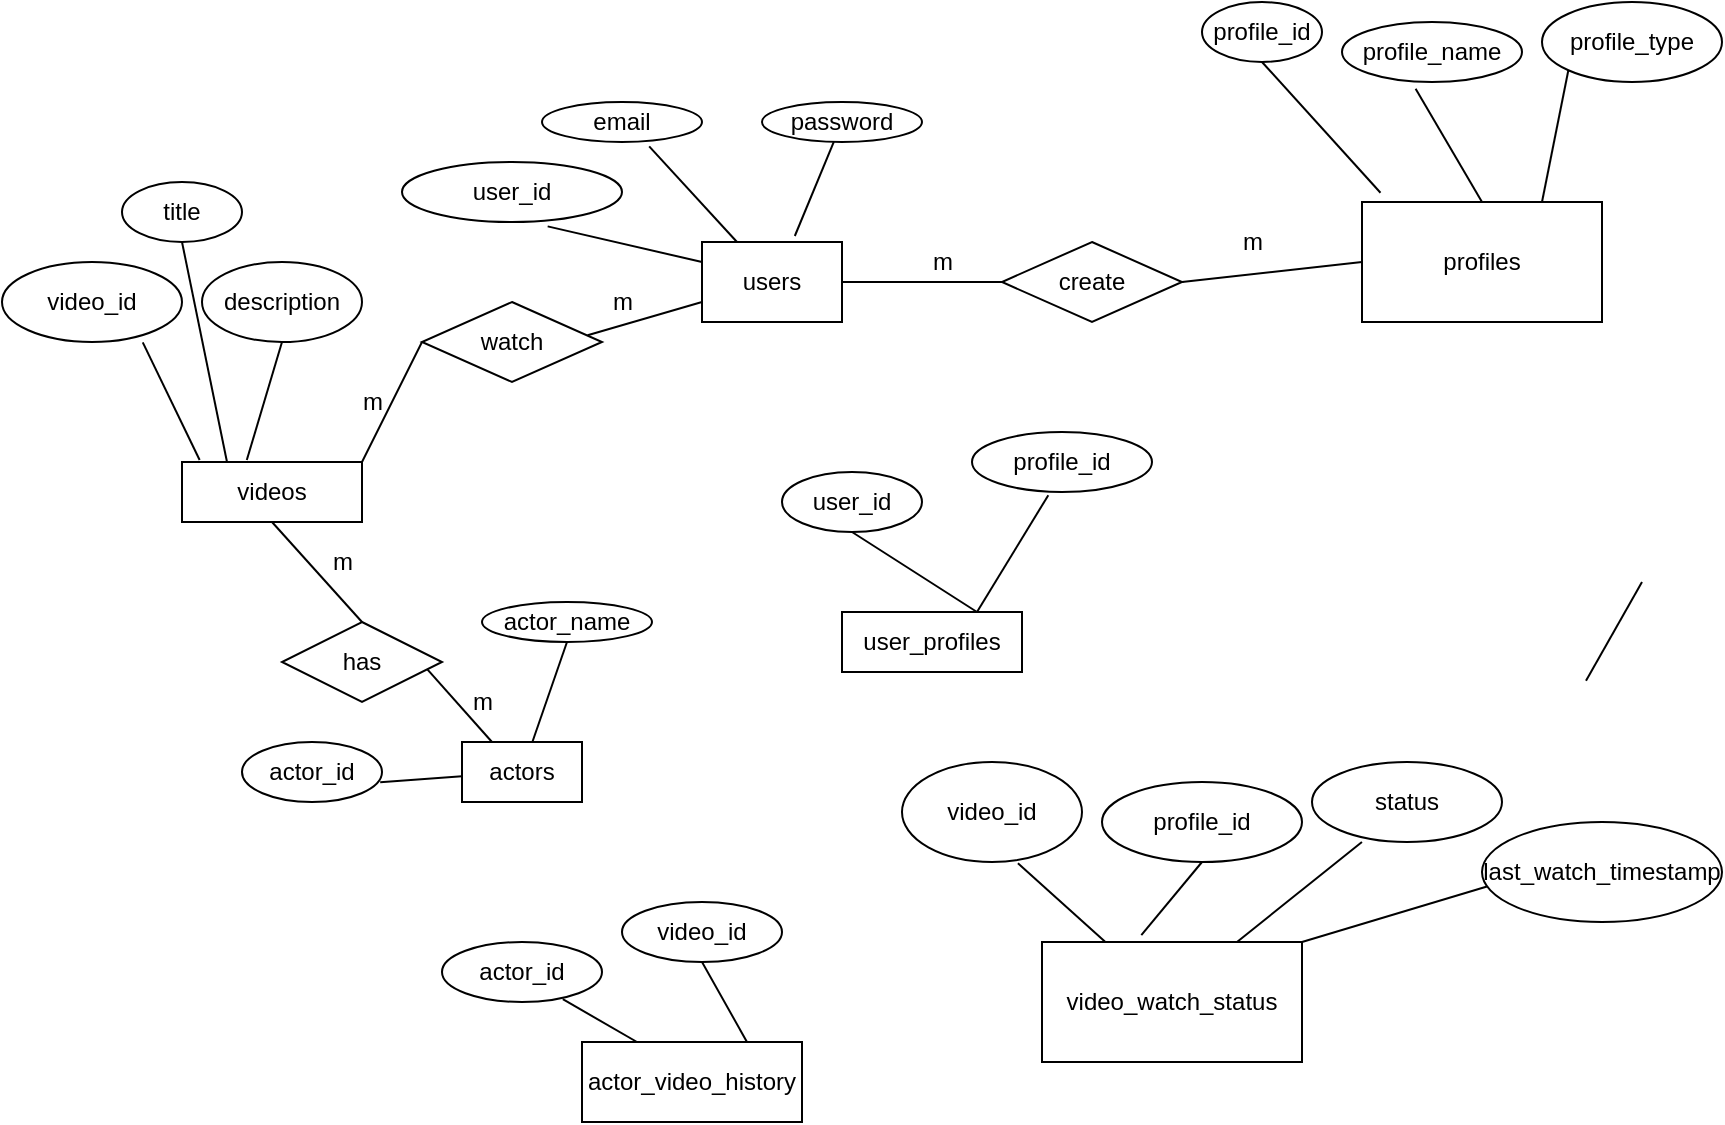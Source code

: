 <mxfile version="20.7.4" type="device"><diagram id="UzgW7ie5Z8y6948A95CD" name="Page-1"><mxGraphModel dx="1854" dy="1641" grid="1" gridSize="10" guides="1" tooltips="1" connect="1" arrows="1" fold="1" page="1" pageScale="1" pageWidth="850" pageHeight="1100" math="0" shadow="0"><root><mxCell id="0"/><mxCell id="1" parent="0"/><mxCell id="WosVMvKOJ82nyJ6CTL19-1" value="videos" style="rounded=0;whiteSpace=wrap;html=1;" vertex="1" parent="1"><mxGeometry y="190" width="90" height="30" as="geometry"/></mxCell><mxCell id="WosVMvKOJ82nyJ6CTL19-2" value="actor_video_history" style="rounded=0;whiteSpace=wrap;html=1;" vertex="1" parent="1"><mxGeometry x="200" y="480" width="110" height="40" as="geometry"/></mxCell><mxCell id="WosVMvKOJ82nyJ6CTL19-4" value="profiles" style="rounded=0;whiteSpace=wrap;html=1;" vertex="1" parent="1"><mxGeometry x="590" y="60" width="120" height="60" as="geometry"/></mxCell><mxCell id="WosVMvKOJ82nyJ6CTL19-5" value="users" style="rounded=0;whiteSpace=wrap;html=1;" vertex="1" parent="1"><mxGeometry x="260" y="80" width="70" height="40" as="geometry"/></mxCell><mxCell id="WosVMvKOJ82nyJ6CTL19-8" value="email" style="ellipse;whiteSpace=wrap;html=1;" vertex="1" parent="1"><mxGeometry x="180" y="10" width="80" height="20" as="geometry"/></mxCell><mxCell id="WosVMvKOJ82nyJ6CTL19-9" value="password" style="ellipse;whiteSpace=wrap;html=1;" vertex="1" parent="1"><mxGeometry x="290" y="10" width="80" height="20" as="geometry"/></mxCell><mxCell id="WosVMvKOJ82nyJ6CTL19-10" value="" style="endArrow=none;html=1;rounded=0;entryX=0.67;entryY=1.11;entryDx=0;entryDy=0;entryPerimeter=0;exitX=0.25;exitY=0;exitDx=0;exitDy=0;" edge="1" parent="1" source="WosVMvKOJ82nyJ6CTL19-5" target="WosVMvKOJ82nyJ6CTL19-8"><mxGeometry width="50" height="50" relative="1" as="geometry"><mxPoint x="400" y="220" as="sourcePoint"/><mxPoint x="450" y="170" as="targetPoint"/></mxGeometry></mxCell><mxCell id="WosVMvKOJ82nyJ6CTL19-11" value="" style="endArrow=none;html=1;rounded=0;exitX=0.663;exitY=-0.075;exitDx=0;exitDy=0;exitPerimeter=0;" edge="1" parent="1" source="WosVMvKOJ82nyJ6CTL19-5" target="WosVMvKOJ82nyJ6CTL19-9"><mxGeometry width="50" height="50" relative="1" as="geometry"><mxPoint x="287.5" y="90" as="sourcePoint"/><mxPoint x="243.6" y="42.2" as="targetPoint"/></mxGeometry></mxCell><mxCell id="WosVMvKOJ82nyJ6CTL19-12" value="user_profiles" style="rounded=0;whiteSpace=wrap;html=1;" vertex="1" parent="1"><mxGeometry x="330" y="265" width="90" height="30" as="geometry"/></mxCell><mxCell id="WosVMvKOJ82nyJ6CTL19-13" value="profile_id" style="ellipse;whiteSpace=wrap;html=1;" vertex="1" parent="1"><mxGeometry x="395" y="175" width="90" height="30" as="geometry"/></mxCell><mxCell id="WosVMvKOJ82nyJ6CTL19-16" value="profile_id" style="ellipse;whiteSpace=wrap;html=1;" vertex="1" parent="1"><mxGeometry x="510" y="-40" width="60" height="30" as="geometry"/></mxCell><mxCell id="WosVMvKOJ82nyJ6CTL19-17" value="user_id" style="ellipse;whiteSpace=wrap;html=1;" vertex="1" parent="1"><mxGeometry x="300" y="195" width="70" height="30" as="geometry"/></mxCell><mxCell id="WosVMvKOJ82nyJ6CTL19-20" value="" style="endArrow=none;html=1;rounded=0;exitX=0.75;exitY=0;exitDx=0;exitDy=0;entryX=0.424;entryY=1.053;entryDx=0;entryDy=0;entryPerimeter=0;" edge="1" parent="1" source="WosVMvKOJ82nyJ6CTL19-12" target="WosVMvKOJ82nyJ6CTL19-13"><mxGeometry width="50" height="50" relative="1" as="geometry"><mxPoint x="400" y="230" as="sourcePoint"/><mxPoint x="450" y="180" as="targetPoint"/></mxGeometry></mxCell><mxCell id="WosVMvKOJ82nyJ6CTL19-21" value="" style="endArrow=none;html=1;rounded=0;entryX=0.5;entryY=1;entryDx=0;entryDy=0;exitX=0.75;exitY=0;exitDx=0;exitDy=0;" edge="1" parent="1" source="WosVMvKOJ82nyJ6CTL19-12" target="WosVMvKOJ82nyJ6CTL19-17"><mxGeometry width="50" height="50" relative="1" as="geometry"><mxPoint x="400" y="230" as="sourcePoint"/><mxPoint x="450" y="180" as="targetPoint"/></mxGeometry></mxCell><mxCell id="WosVMvKOJ82nyJ6CTL19-22" value="profile_name" style="ellipse;whiteSpace=wrap;html=1;" vertex="1" parent="1"><mxGeometry x="580" y="-30" width="90" height="30" as="geometry"/></mxCell><mxCell id="WosVMvKOJ82nyJ6CTL19-23" value="profile_type" style="ellipse;whiteSpace=wrap;html=1;" vertex="1" parent="1"><mxGeometry x="680" y="-40" width="90" height="40" as="geometry"/></mxCell><mxCell id="WosVMvKOJ82nyJ6CTL19-24" value="" style="endArrow=none;html=1;rounded=0;entryX=0.5;entryY=1;entryDx=0;entryDy=0;exitX=0.077;exitY=-0.077;exitDx=0;exitDy=0;exitPerimeter=0;" edge="1" parent="1" source="WosVMvKOJ82nyJ6CTL19-4" target="WosVMvKOJ82nyJ6CTL19-16"><mxGeometry width="50" height="50" relative="1" as="geometry"><mxPoint x="400" y="230" as="sourcePoint"/><mxPoint x="450" y="180" as="targetPoint"/></mxGeometry></mxCell><mxCell id="WosVMvKOJ82nyJ6CTL19-25" value="" style="endArrow=none;html=1;rounded=0;exitX=0.5;exitY=0;exitDx=0;exitDy=0;entryX=0.409;entryY=1.113;entryDx=0;entryDy=0;entryPerimeter=0;" edge="1" parent="1" source="WosVMvKOJ82nyJ6CTL19-4" target="WosVMvKOJ82nyJ6CTL19-22"><mxGeometry width="50" height="50" relative="1" as="geometry"><mxPoint x="400" y="230" as="sourcePoint"/><mxPoint x="450" y="180" as="targetPoint"/></mxGeometry></mxCell><mxCell id="WosVMvKOJ82nyJ6CTL19-26" value="" style="endArrow=none;html=1;rounded=0;exitX=0.75;exitY=0;exitDx=0;exitDy=0;entryX=0;entryY=1;entryDx=0;entryDy=0;" edge="1" parent="1" source="WosVMvKOJ82nyJ6CTL19-4" target="WosVMvKOJ82nyJ6CTL19-23"><mxGeometry width="50" height="50" relative="1" as="geometry"><mxPoint x="400" y="230" as="sourcePoint"/><mxPoint x="450" y="180" as="targetPoint"/></mxGeometry></mxCell><mxCell id="WosVMvKOJ82nyJ6CTL19-27" value="" style="endArrow=none;html=1;rounded=0;entryX=0.25;entryY=0;entryDx=0;entryDy=0;exitX=0.5;exitY=1;exitDx=0;exitDy=0;" edge="1" parent="1" source="WosVMvKOJ82nyJ6CTL19-28" target="WosVMvKOJ82nyJ6CTL19-1"><mxGeometry x="-1" y="-16" width="50" height="50" relative="1" as="geometry"><mxPoint x="80" y="210" as="sourcePoint"/><mxPoint x="450" y="180" as="targetPoint"/><mxPoint x="3" y="-10" as="offset"/></mxGeometry></mxCell><mxCell id="WosVMvKOJ82nyJ6CTL19-28" value="title" style="ellipse;whiteSpace=wrap;html=1;" vertex="1" parent="1"><mxGeometry x="-30" y="50" width="60" height="30" as="geometry"/></mxCell><mxCell id="WosVMvKOJ82nyJ6CTL19-29" value="description" style="ellipse;whiteSpace=wrap;html=1;" vertex="1" parent="1"><mxGeometry x="10" y="90" width="80" height="40" as="geometry"/></mxCell><mxCell id="WosVMvKOJ82nyJ6CTL19-31" value="" style="endArrow=none;html=1;rounded=0;entryX=0.5;entryY=1;entryDx=0;entryDy=0;exitX=0.36;exitY=-0.033;exitDx=0;exitDy=0;exitPerimeter=0;" edge="1" parent="1" source="WosVMvKOJ82nyJ6CTL19-1" target="WosVMvKOJ82nyJ6CTL19-29"><mxGeometry width="50" height="50" relative="1" as="geometry"><mxPoint x="400" y="230" as="sourcePoint"/><mxPoint x="450" y="180" as="targetPoint"/></mxGeometry></mxCell><mxCell id="WosVMvKOJ82nyJ6CTL19-32" value="video_id" style="ellipse;whiteSpace=wrap;html=1;" vertex="1" parent="1"><mxGeometry x="-90" y="90" width="90" height="40" as="geometry"/></mxCell><mxCell id="WosVMvKOJ82nyJ6CTL19-33" value="" style="endArrow=none;html=1;rounded=0;exitX=0.098;exitY=-0.033;exitDx=0;exitDy=0;exitPerimeter=0;entryX=0.782;entryY=1.005;entryDx=0;entryDy=0;entryPerimeter=0;" edge="1" parent="1" source="WosVMvKOJ82nyJ6CTL19-1" target="WosVMvKOJ82nyJ6CTL19-32"><mxGeometry width="50" height="50" relative="1" as="geometry"><mxPoint x="400" y="230" as="sourcePoint"/><mxPoint x="450" y="180" as="targetPoint"/></mxGeometry></mxCell><mxCell id="WosVMvKOJ82nyJ6CTL19-36" value="" style="endArrow=none;html=1;rounded=0;exitX=0.15;exitY=-0.02;exitDx=0;exitDy=0;exitPerimeter=0;entryX=0;entryY=1;entryDx=0;entryDy=0;" edge="1" parent="1" target="WosVMvKOJ82nyJ6CTL19-37"><mxGeometry width="50" height="50" relative="1" as="geometry"><mxPoint x="702" y="299.4" as="sourcePoint"/><mxPoint x="730" y="250" as="targetPoint"/></mxGeometry></mxCell><mxCell id="WosVMvKOJ82nyJ6CTL19-38" value="actor_id" style="ellipse;whiteSpace=wrap;html=1;" vertex="1" parent="1"><mxGeometry x="130" y="430" width="80" height="30" as="geometry"/></mxCell><mxCell id="WosVMvKOJ82nyJ6CTL19-39" value="video_id" style="ellipse;whiteSpace=wrap;html=1;" vertex="1" parent="1"><mxGeometry x="220" y="410" width="80" height="30" as="geometry"/></mxCell><mxCell id="WosVMvKOJ82nyJ6CTL19-40" value="" style="endArrow=none;html=1;rounded=0;entryX=0.75;entryY=0;entryDx=0;entryDy=0;exitX=0.5;exitY=1;exitDx=0;exitDy=0;" edge="1" parent="1" source="WosVMvKOJ82nyJ6CTL19-39" target="WosVMvKOJ82nyJ6CTL19-2"><mxGeometry width="50" height="50" relative="1" as="geometry"><mxPoint x="400" y="230" as="sourcePoint"/><mxPoint x="450" y="180" as="targetPoint"/></mxGeometry></mxCell><mxCell id="WosVMvKOJ82nyJ6CTL19-41" value="" style="endArrow=none;html=1;rounded=0;exitX=0.25;exitY=0;exitDx=0;exitDy=0;entryX=0.755;entryY=0.953;entryDx=0;entryDy=0;entryPerimeter=0;" edge="1" parent="1" source="WosVMvKOJ82nyJ6CTL19-2" target="WosVMvKOJ82nyJ6CTL19-38"><mxGeometry width="50" height="50" relative="1" as="geometry"><mxPoint x="400" y="230" as="sourcePoint"/><mxPoint x="450" y="180" as="targetPoint"/></mxGeometry></mxCell><mxCell id="WosVMvKOJ82nyJ6CTL19-42" value="video_watch_status" style="rounded=0;whiteSpace=wrap;html=1;" vertex="1" parent="1"><mxGeometry x="430" y="430" width="130" height="60" as="geometry"/></mxCell><mxCell id="WosVMvKOJ82nyJ6CTL19-43" value="video_id" style="ellipse;whiteSpace=wrap;html=1;" vertex="1" parent="1"><mxGeometry x="360" y="340" width="90" height="50" as="geometry"/></mxCell><mxCell id="WosVMvKOJ82nyJ6CTL19-44" value="profile_id" style="ellipse;whiteSpace=wrap;html=1;" vertex="1" parent="1"><mxGeometry x="460" y="350" width="100" height="40" as="geometry"/></mxCell><mxCell id="WosVMvKOJ82nyJ6CTL19-45" value="status" style="ellipse;whiteSpace=wrap;html=1;" vertex="1" parent="1"><mxGeometry x="565" y="340" width="95" height="40" as="geometry"/></mxCell><mxCell id="WosVMvKOJ82nyJ6CTL19-46" value="" style="endArrow=none;html=1;rounded=0;entryX=0.644;entryY=1.012;entryDx=0;entryDy=0;entryPerimeter=0;" edge="1" parent="1" source="WosVMvKOJ82nyJ6CTL19-42" target="WosVMvKOJ82nyJ6CTL19-43"><mxGeometry width="50" height="50" relative="1" as="geometry"><mxPoint x="400" y="460" as="sourcePoint"/><mxPoint x="450" y="410" as="targetPoint"/></mxGeometry></mxCell><mxCell id="WosVMvKOJ82nyJ6CTL19-47" value="" style="endArrow=none;html=1;rounded=0;entryX=0.5;entryY=1;entryDx=0;entryDy=0;exitX=0.382;exitY=-0.057;exitDx=0;exitDy=0;exitPerimeter=0;" edge="1" parent="1" source="WosVMvKOJ82nyJ6CTL19-42" target="WosVMvKOJ82nyJ6CTL19-44"><mxGeometry width="50" height="50" relative="1" as="geometry"><mxPoint x="400" y="460" as="sourcePoint"/><mxPoint x="490" y="400" as="targetPoint"/></mxGeometry></mxCell><mxCell id="WosVMvKOJ82nyJ6CTL19-49" value="" style="endArrow=none;html=1;rounded=0;exitX=0.75;exitY=0;exitDx=0;exitDy=0;entryX=0.263;entryY=1;entryDx=0;entryDy=0;entryPerimeter=0;" edge="1" parent="1" source="WosVMvKOJ82nyJ6CTL19-42" target="WosVMvKOJ82nyJ6CTL19-45"><mxGeometry width="50" height="50" relative="1" as="geometry"><mxPoint x="400" y="460" as="sourcePoint"/><mxPoint x="450" y="410" as="targetPoint"/></mxGeometry></mxCell><mxCell id="WosVMvKOJ82nyJ6CTL19-50" value="" style="endArrow=none;html=1;rounded=0;exitX=1;exitY=0;exitDx=0;exitDy=0;" edge="1" parent="1" source="WosVMvKOJ82nyJ6CTL19-42"><mxGeometry width="50" height="50" relative="1" as="geometry"><mxPoint x="400" y="460" as="sourcePoint"/><mxPoint x="660" y="400" as="targetPoint"/></mxGeometry></mxCell><mxCell id="WosVMvKOJ82nyJ6CTL19-51" value="last_watch_timestamp" style="ellipse;whiteSpace=wrap;html=1;" vertex="1" parent="1"><mxGeometry x="650" y="370" width="120" height="50" as="geometry"/></mxCell><mxCell id="WosVMvKOJ82nyJ6CTL19-52" value="user_id" style="ellipse;whiteSpace=wrap;html=1;" vertex="1" parent="1"><mxGeometry x="110" y="40" width="110" height="30" as="geometry"/></mxCell><mxCell id="WosVMvKOJ82nyJ6CTL19-53" value="" style="endArrow=none;html=1;rounded=0;exitX=0;exitY=0.25;exitDx=0;exitDy=0;entryX=0.662;entryY=1.073;entryDx=0;entryDy=0;entryPerimeter=0;" edge="1" parent="1" source="WosVMvKOJ82nyJ6CTL19-5" target="WosVMvKOJ82nyJ6CTL19-52"><mxGeometry width="50" height="50" relative="1" as="geometry"><mxPoint x="400" y="250" as="sourcePoint"/><mxPoint x="190" y="80" as="targetPoint"/></mxGeometry></mxCell><mxCell id="WosVMvKOJ82nyJ6CTL19-55" value="watch" style="rhombus;whiteSpace=wrap;html=1;" vertex="1" parent="1"><mxGeometry x="120" y="110" width="90" height="40" as="geometry"/></mxCell><mxCell id="WosVMvKOJ82nyJ6CTL19-56" value="" style="endArrow=none;html=1;rounded=0;exitX=1;exitY=0;exitDx=0;exitDy=0;entryX=0;entryY=0.5;entryDx=0;entryDy=0;" edge="1" parent="1" source="WosVMvKOJ82nyJ6CTL19-1" target="WosVMvKOJ82nyJ6CTL19-55"><mxGeometry width="50" height="50" relative="1" as="geometry"><mxPoint x="400" y="250" as="sourcePoint"/><mxPoint x="450" y="200" as="targetPoint"/></mxGeometry></mxCell><mxCell id="WosVMvKOJ82nyJ6CTL19-57" value="m" style="text;html=1;align=center;verticalAlign=middle;resizable=0;points=[];autosize=1;strokeColor=none;fillColor=none;" vertex="1" parent="1"><mxGeometry x="80" y="145" width="30" height="30" as="geometry"/></mxCell><mxCell id="WosVMvKOJ82nyJ6CTL19-58" value="" style="endArrow=none;html=1;rounded=0;exitX=0.92;exitY=0.415;exitDx=0;exitDy=0;exitPerimeter=0;entryX=0;entryY=0.75;entryDx=0;entryDy=0;" edge="1" parent="1" source="WosVMvKOJ82nyJ6CTL19-55" target="WosVMvKOJ82nyJ6CTL19-5"><mxGeometry width="50" height="50" relative="1" as="geometry"><mxPoint x="230" y="130" as="sourcePoint"/><mxPoint x="280" y="80" as="targetPoint"/></mxGeometry></mxCell><mxCell id="WosVMvKOJ82nyJ6CTL19-59" value="m" style="text;html=1;align=center;verticalAlign=middle;resizable=0;points=[];autosize=1;strokeColor=none;fillColor=none;" vertex="1" parent="1"><mxGeometry x="205" y="95" width="30" height="30" as="geometry"/></mxCell><mxCell id="WosVMvKOJ82nyJ6CTL19-67" value="create" style="rhombus;whiteSpace=wrap;html=1;" vertex="1" parent="1"><mxGeometry x="410" y="80" width="90" height="40" as="geometry"/></mxCell><mxCell id="WosVMvKOJ82nyJ6CTL19-69" value="" style="endArrow=none;html=1;rounded=0;entryX=0;entryY=0.5;entryDx=0;entryDy=0;exitX=1;exitY=0.5;exitDx=0;exitDy=0;" edge="1" parent="1" source="WosVMvKOJ82nyJ6CTL19-5" target="WosVMvKOJ82nyJ6CTL19-67"><mxGeometry width="50" height="50" relative="1" as="geometry"><mxPoint x="400" y="250" as="sourcePoint"/><mxPoint x="450" y="200" as="targetPoint"/></mxGeometry></mxCell><mxCell id="WosVMvKOJ82nyJ6CTL19-70" value="" style="endArrow=none;html=1;rounded=0;entryX=1;entryY=0.5;entryDx=0;entryDy=0;exitX=0;exitY=0.5;exitDx=0;exitDy=0;" edge="1" parent="1" source="WosVMvKOJ82nyJ6CTL19-4" target="WosVMvKOJ82nyJ6CTL19-67"><mxGeometry width="50" height="50" relative="1" as="geometry"><mxPoint x="580" y="90" as="sourcePoint"/><mxPoint x="450" y="200" as="targetPoint"/></mxGeometry></mxCell><mxCell id="WosVMvKOJ82nyJ6CTL19-72" value="m" style="text;html=1;align=center;verticalAlign=middle;resizable=0;points=[];autosize=1;strokeColor=none;fillColor=none;" vertex="1" parent="1"><mxGeometry x="365" y="75" width="30" height="30" as="geometry"/></mxCell><mxCell id="WosVMvKOJ82nyJ6CTL19-73" value="m" style="text;html=1;align=center;verticalAlign=middle;resizable=0;points=[];autosize=1;strokeColor=none;fillColor=none;" vertex="1" parent="1"><mxGeometry x="520" y="65" width="30" height="30" as="geometry"/></mxCell><mxCell id="WosVMvKOJ82nyJ6CTL19-78" value="actors" style="rounded=0;whiteSpace=wrap;html=1;" vertex="1" parent="1"><mxGeometry x="140" y="330" width="60" height="30" as="geometry"/></mxCell><mxCell id="WosVMvKOJ82nyJ6CTL19-79" value="" style="endArrow=none;html=1;rounded=0;entryX=0.987;entryY=0.671;entryDx=0;entryDy=0;entryPerimeter=0;" edge="1" parent="1" source="WosVMvKOJ82nyJ6CTL19-78" target="WosVMvKOJ82nyJ6CTL19-80"><mxGeometry width="50" height="50" relative="1" as="geometry"><mxPoint x="-70" y="270" as="sourcePoint"/><mxPoint x="160" y="300" as="targetPoint"/></mxGeometry></mxCell><mxCell id="WosVMvKOJ82nyJ6CTL19-80" value="actor_id" style="ellipse;whiteSpace=wrap;html=1;" vertex="1" parent="1"><mxGeometry x="30" y="330" width="70" height="30" as="geometry"/></mxCell><mxCell id="WosVMvKOJ82nyJ6CTL19-81" value="actor_name" style="ellipse;whiteSpace=wrap;html=1;" vertex="1" parent="1"><mxGeometry x="150" y="260" width="85" height="20" as="geometry"/></mxCell><mxCell id="WosVMvKOJ82nyJ6CTL19-82" value="" style="endArrow=none;html=1;rounded=0;entryX=0.5;entryY=1;entryDx=0;entryDy=0;" edge="1" parent="1" source="WosVMvKOJ82nyJ6CTL19-78" target="WosVMvKOJ82nyJ6CTL19-81"><mxGeometry width="50" height="50" relative="1" as="geometry"><mxPoint x="400" y="250" as="sourcePoint"/><mxPoint x="450" y="200" as="targetPoint"/></mxGeometry></mxCell><mxCell id="WosVMvKOJ82nyJ6CTL19-84" value="has" style="rhombus;whiteSpace=wrap;html=1;" vertex="1" parent="1"><mxGeometry x="50" y="270" width="80" height="40" as="geometry"/></mxCell><mxCell id="WosVMvKOJ82nyJ6CTL19-86" value="" style="endArrow=none;html=1;rounded=0;exitX=0.5;exitY=0;exitDx=0;exitDy=0;entryX=0.5;entryY=1;entryDx=0;entryDy=0;" edge="1" parent="1" source="WosVMvKOJ82nyJ6CTL19-84" target="WosVMvKOJ82nyJ6CTL19-1"><mxGeometry width="50" height="50" relative="1" as="geometry"><mxPoint x="400" y="300" as="sourcePoint"/><mxPoint x="50" y="230" as="targetPoint"/></mxGeometry></mxCell><mxCell id="WosVMvKOJ82nyJ6CTL19-87" value="m" style="text;html=1;align=center;verticalAlign=middle;resizable=0;points=[];autosize=1;strokeColor=none;fillColor=none;" vertex="1" parent="1"><mxGeometry x="65" y="225" width="30" height="30" as="geometry"/></mxCell><mxCell id="WosVMvKOJ82nyJ6CTL19-88" value="" style="endArrow=none;html=1;rounded=0;entryX=0.91;entryY=0.595;entryDx=0;entryDy=0;entryPerimeter=0;exitX=0.25;exitY=0;exitDx=0;exitDy=0;" edge="1" parent="1" source="WosVMvKOJ82nyJ6CTL19-78" target="WosVMvKOJ82nyJ6CTL19-84"><mxGeometry width="50" height="50" relative="1" as="geometry"><mxPoint x="150" y="320" as="sourcePoint"/><mxPoint x="450" y="250" as="targetPoint"/></mxGeometry></mxCell><mxCell id="WosVMvKOJ82nyJ6CTL19-89" value="m" style="text;html=1;align=center;verticalAlign=middle;resizable=0;points=[];autosize=1;strokeColor=none;fillColor=none;" vertex="1" parent="1"><mxGeometry x="135" y="295" width="30" height="30" as="geometry"/></mxCell></root></mxGraphModel></diagram></mxfile>